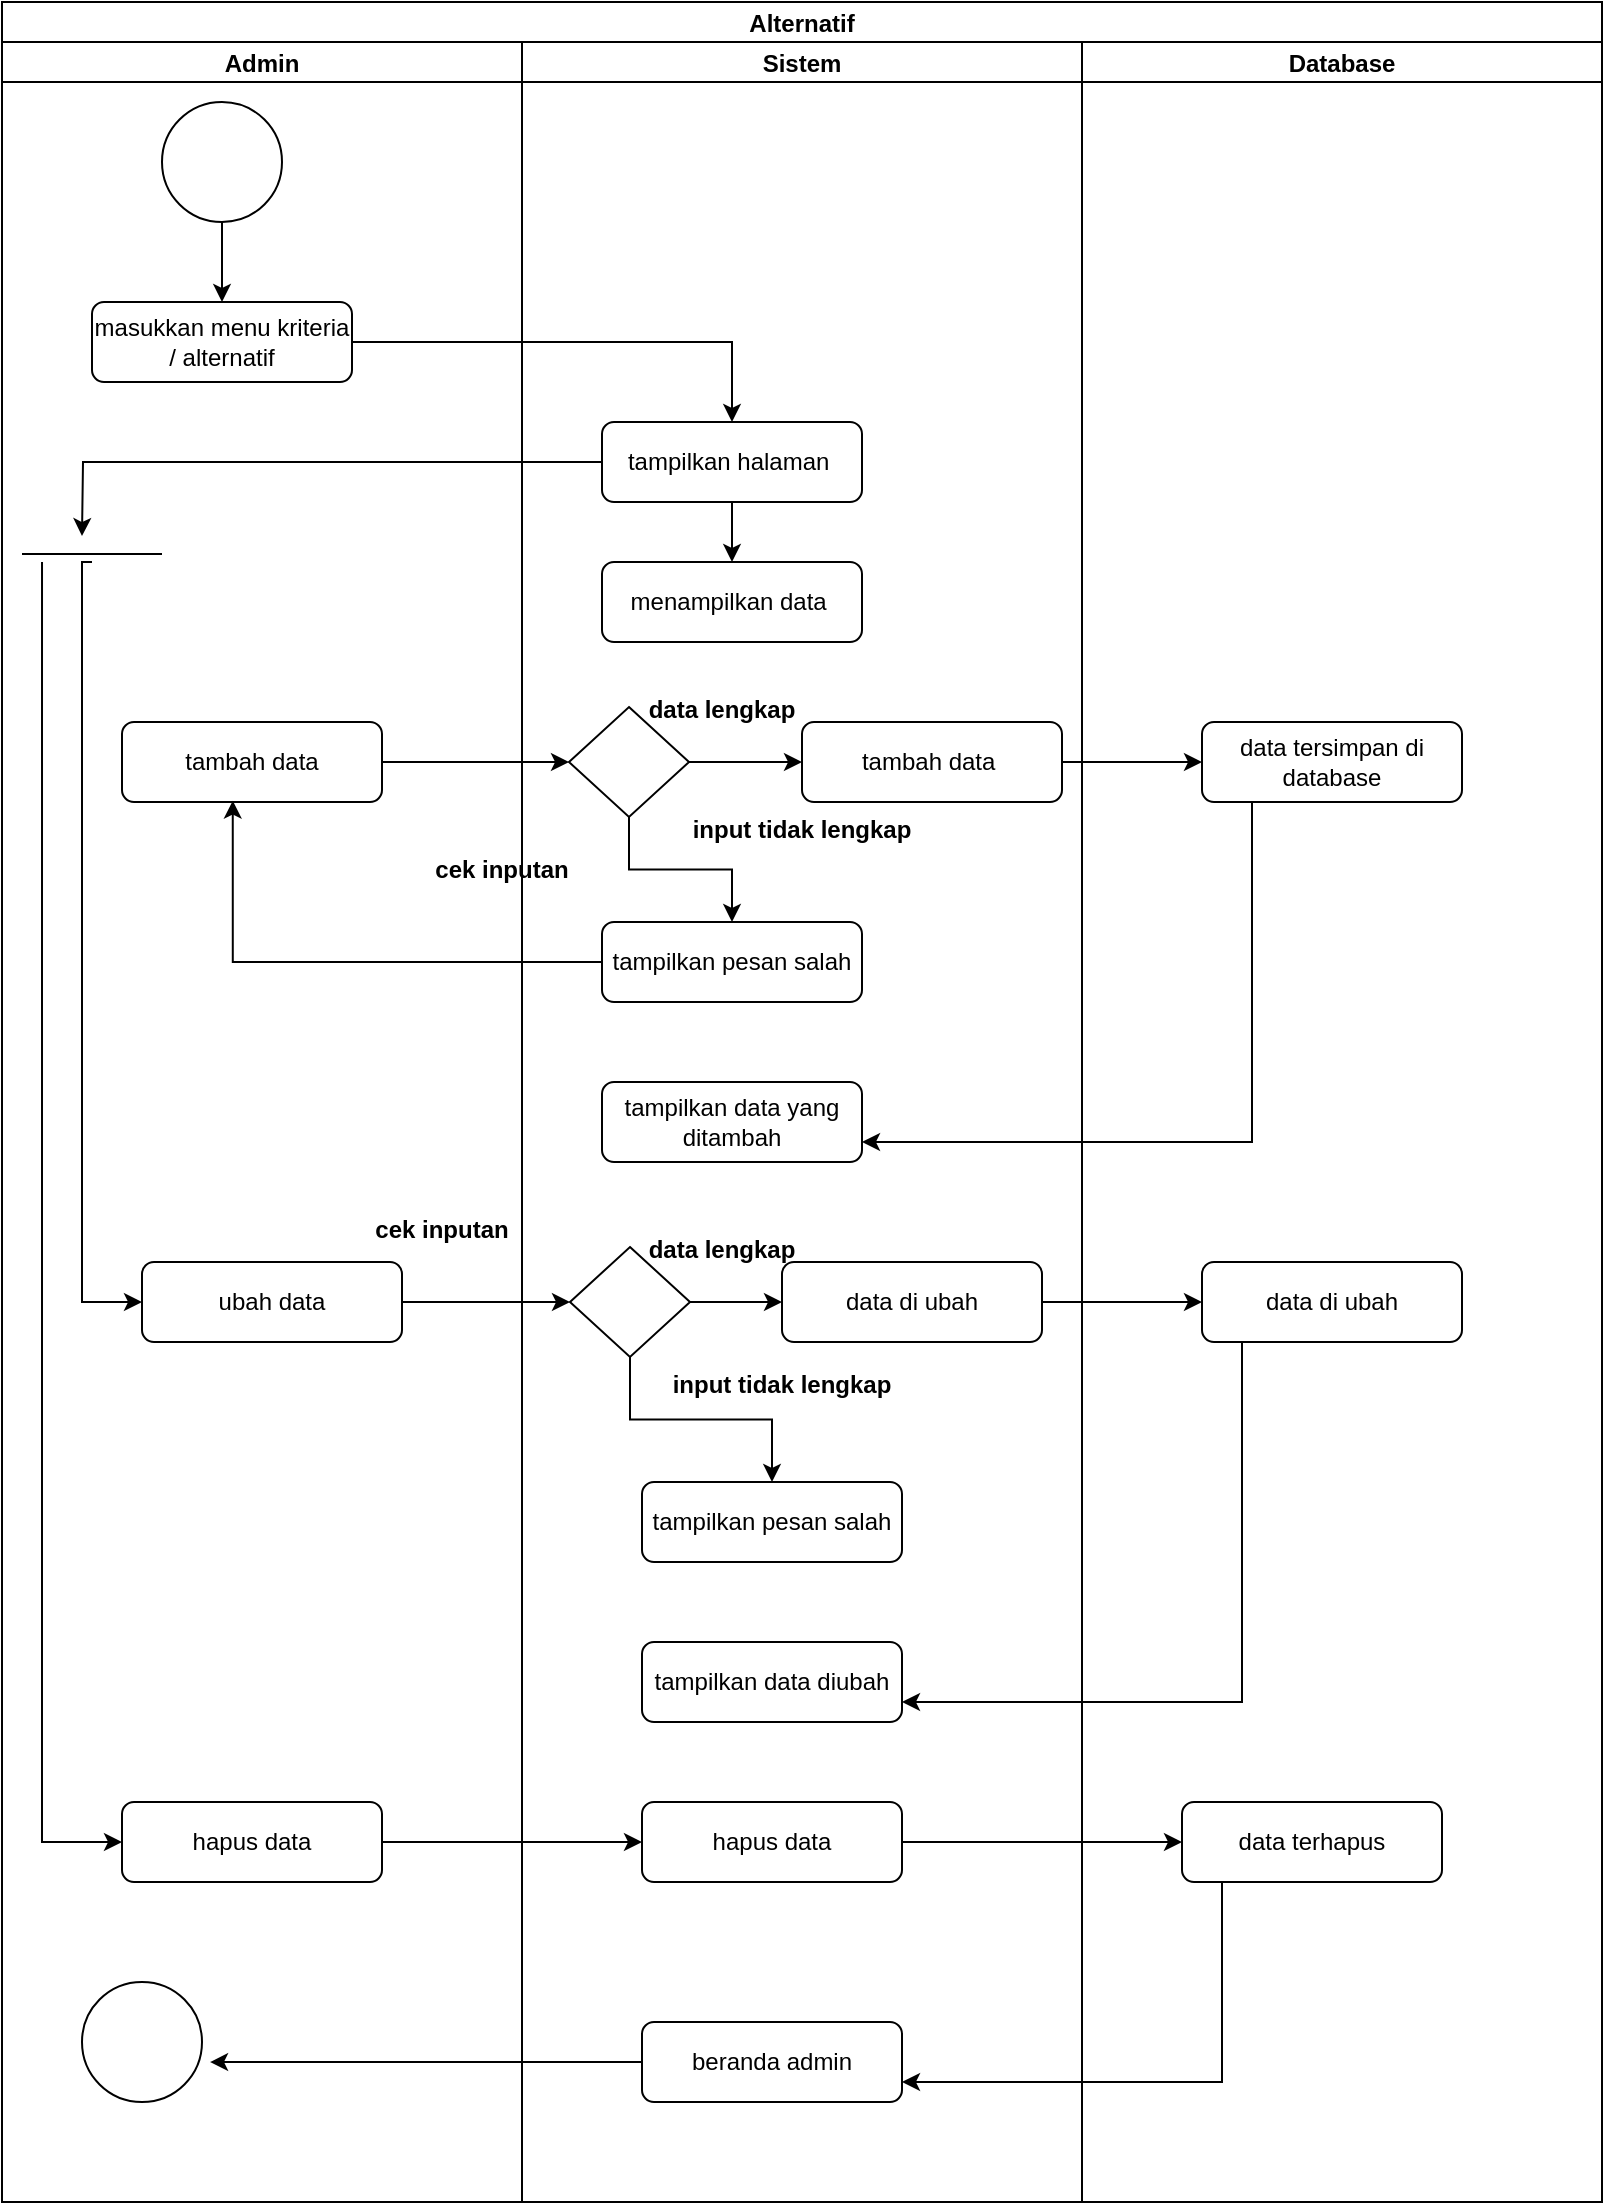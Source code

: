 <mxfile version="15.9.6" type="device" pages="4"><diagram id="Il2mB2M7mvtfFC_mp01_" name="Page-1"><mxGraphModel dx="1022" dy="379" grid="1" gridSize="10" guides="1" tooltips="1" connect="1" arrows="1" fold="1" page="1" pageScale="1" pageWidth="827" pageHeight="1169" math="0" shadow="0"><root><mxCell id="0"/><mxCell id="1" parent="0"/><mxCell id="vQRs9QDHAvXQVBNGNUOd-1" value="Alternatif" style="swimlane;childLayout=stackLayout;resizeParent=1;resizeParentMax=0;startSize=20;" parent="1" vertex="1"><mxGeometry x="170" y="20" width="800" height="1100" as="geometry"/></mxCell><mxCell id="vQRs9QDHAvXQVBNGNUOd-2" value="Admin" style="swimlane;startSize=20;" parent="vQRs9QDHAvXQVBNGNUOd-1" vertex="1"><mxGeometry y="20" width="260" height="1080" as="geometry"/></mxCell><mxCell id="vQRs9QDHAvXQVBNGNUOd-3" style="edgeStyle=orthogonalEdgeStyle;rounded=0;orthogonalLoop=1;jettySize=auto;html=1;entryX=0.5;entryY=0;entryDx=0;entryDy=0;" parent="vQRs9QDHAvXQVBNGNUOd-2" source="vQRs9QDHAvXQVBNGNUOd-4" target="vQRs9QDHAvXQVBNGNUOd-5" edge="1"><mxGeometry relative="1" as="geometry"/></mxCell><mxCell id="vQRs9QDHAvXQVBNGNUOd-4" value="" style="ellipse;whiteSpace=wrap;html=1;aspect=fixed;" parent="vQRs9QDHAvXQVBNGNUOd-2" vertex="1"><mxGeometry x="80" y="30" width="60" height="60" as="geometry"/></mxCell><mxCell id="vQRs9QDHAvXQVBNGNUOd-5" value="masukkan menu kriteria / alternatif" style="rounded=1;whiteSpace=wrap;html=1;" parent="vQRs9QDHAvXQVBNGNUOd-2" vertex="1"><mxGeometry x="45" y="130" width="130" height="40" as="geometry"/></mxCell><mxCell id="vQRs9QDHAvXQVBNGNUOd-6" value="tambah data" style="rounded=1;whiteSpace=wrap;html=1;" parent="vQRs9QDHAvXQVBNGNUOd-2" vertex="1"><mxGeometry x="60" y="340" width="130" height="40" as="geometry"/></mxCell><mxCell id="vQRs9QDHAvXQVBNGNUOd-7" value="ubah data" style="rounded=1;whiteSpace=wrap;html=1;" parent="vQRs9QDHAvXQVBNGNUOd-2" vertex="1"><mxGeometry x="70" y="610" width="130" height="40" as="geometry"/></mxCell><mxCell id="vQRs9QDHAvXQVBNGNUOd-8" value="hapus data" style="rounded=1;whiteSpace=wrap;html=1;" parent="vQRs9QDHAvXQVBNGNUOd-2" vertex="1"><mxGeometry x="60" y="880" width="130" height="40" as="geometry"/></mxCell><mxCell id="vQRs9QDHAvXQVBNGNUOd-9" value="" style="ellipse;whiteSpace=wrap;html=1;aspect=fixed;" parent="vQRs9QDHAvXQVBNGNUOd-2" vertex="1"><mxGeometry x="40" y="970" width="60" height="60" as="geometry"/></mxCell><mxCell id="vQRs9QDHAvXQVBNGNUOd-10" value="" style="line;strokeWidth=1;fillColor=none;align=left;verticalAlign=middle;spacingTop=-1;spacingLeft=3;spacingRight=3;rotatable=0;labelPosition=right;points=[];portConstraint=eastwest;" parent="vQRs9QDHAvXQVBNGNUOd-2" vertex="1"><mxGeometry x="10" y="252" width="70" height="8" as="geometry"/></mxCell><mxCell id="vQRs9QDHAvXQVBNGNUOd-11" style="edgeStyle=orthogonalEdgeStyle;rounded=0;orthogonalLoop=1;jettySize=auto;html=1;entryX=0;entryY=0.5;entryDx=0;entryDy=0;exitX=0.5;exitY=1;exitDx=0;exitDy=0;exitPerimeter=0;" parent="vQRs9QDHAvXQVBNGNUOd-2" source="vQRs9QDHAvXQVBNGNUOd-10" target="vQRs9QDHAvXQVBNGNUOd-7" edge="1"><mxGeometry relative="1" as="geometry"><mxPoint x="40" y="440" as="targetPoint"/><mxPoint x="40" y="400" as="sourcePoint"/><Array as="points"><mxPoint x="40" y="260"/><mxPoint x="40" y="630"/></Array></mxGeometry></mxCell><mxCell id="vQRs9QDHAvXQVBNGNUOd-12" style="edgeStyle=orthogonalEdgeStyle;rounded=0;orthogonalLoop=1;jettySize=auto;html=1;exitX=0.143;exitY=1;exitDx=0;exitDy=0;exitPerimeter=0;entryX=0;entryY=0.5;entryDx=0;entryDy=0;" parent="vQRs9QDHAvXQVBNGNUOd-2" source="vQRs9QDHAvXQVBNGNUOd-10" target="vQRs9QDHAvXQVBNGNUOd-8" edge="1"><mxGeometry relative="1" as="geometry"><mxPoint x="40" y="760" as="targetPoint"/><mxPoint x="-40" y="400" as="sourcePoint"/><Array as="points"><mxPoint x="20" y="900"/></Array></mxGeometry></mxCell><mxCell id="vQRs9QDHAvXQVBNGNUOd-13" value="cek inputan" style="text;align=center;fontStyle=1;verticalAlign=middle;spacingLeft=3;spacingRight=3;strokeColor=none;rotatable=0;points=[[0,0.5],[1,0.5]];portConstraint=eastwest;" parent="vQRs9QDHAvXQVBNGNUOd-2" vertex="1"><mxGeometry x="210" y="400" width="80" height="26" as="geometry"/></mxCell><mxCell id="vQRs9QDHAvXQVBNGNUOd-14" value="cek inputan" style="text;align=center;fontStyle=1;verticalAlign=middle;spacingLeft=3;spacingRight=3;strokeColor=none;rotatable=0;points=[[0,0.5],[1,0.5]];portConstraint=eastwest;" parent="vQRs9QDHAvXQVBNGNUOd-2" vertex="1"><mxGeometry x="180" y="580" width="80" height="26" as="geometry"/></mxCell><mxCell id="vQRs9QDHAvXQVBNGNUOd-37" style="edgeStyle=orthogonalEdgeStyle;rounded=0;orthogonalLoop=1;jettySize=auto;html=1;entryX=0.5;entryY=0;entryDx=0;entryDy=0;" parent="vQRs9QDHAvXQVBNGNUOd-1" source="vQRs9QDHAvXQVBNGNUOd-5" target="vQRs9QDHAvXQVBNGNUOd-17" edge="1"><mxGeometry relative="1" as="geometry"/></mxCell><mxCell id="vQRs9QDHAvXQVBNGNUOd-38" style="edgeStyle=orthogonalEdgeStyle;rounded=0;orthogonalLoop=1;jettySize=auto;html=1;entryX=0;entryY=0.5;entryDx=0;entryDy=0;" parent="vQRs9QDHAvXQVBNGNUOd-1" source="vQRs9QDHAvXQVBNGNUOd-6" target="vQRs9QDHAvXQVBNGNUOd-22" edge="1"><mxGeometry relative="1" as="geometry"/></mxCell><mxCell id="vQRs9QDHAvXQVBNGNUOd-15" value="Sistem" style="swimlane;startSize=20;" parent="vQRs9QDHAvXQVBNGNUOd-1" vertex="1"><mxGeometry x="260" y="20" width="280" height="1080" as="geometry"/></mxCell><mxCell id="vQRs9QDHAvXQVBNGNUOd-16" style="edgeStyle=orthogonalEdgeStyle;rounded=0;orthogonalLoop=1;jettySize=auto;html=1;entryX=0.5;entryY=0;entryDx=0;entryDy=0;" parent="vQRs9QDHAvXQVBNGNUOd-15" source="vQRs9QDHAvXQVBNGNUOd-17" target="vQRs9QDHAvXQVBNGNUOd-18" edge="1"><mxGeometry relative="1" as="geometry"/></mxCell><mxCell id="vQRs9QDHAvXQVBNGNUOd-17" value="tampilkan halaman&amp;nbsp;" style="rounded=1;whiteSpace=wrap;html=1;" parent="vQRs9QDHAvXQVBNGNUOd-15" vertex="1"><mxGeometry x="40" y="190" width="130" height="40" as="geometry"/></mxCell><mxCell id="vQRs9QDHAvXQVBNGNUOd-18" value="menampilkan data&amp;nbsp;" style="rounded=1;whiteSpace=wrap;html=1;" parent="vQRs9QDHAvXQVBNGNUOd-15" vertex="1"><mxGeometry x="40" y="260" width="130" height="40" as="geometry"/></mxCell><mxCell id="vQRs9QDHAvXQVBNGNUOd-19" value="tambah data&amp;nbsp;" style="rounded=1;whiteSpace=wrap;html=1;" parent="vQRs9QDHAvXQVBNGNUOd-15" vertex="1"><mxGeometry x="140" y="340" width="130" height="40" as="geometry"/></mxCell><mxCell id="vQRs9QDHAvXQVBNGNUOd-20" style="edgeStyle=orthogonalEdgeStyle;rounded=0;orthogonalLoop=1;jettySize=auto;html=1;entryX=0;entryY=0.5;entryDx=0;entryDy=0;" parent="vQRs9QDHAvXQVBNGNUOd-15" source="vQRs9QDHAvXQVBNGNUOd-22" target="vQRs9QDHAvXQVBNGNUOd-19" edge="1"><mxGeometry relative="1" as="geometry"/></mxCell><mxCell id="vQRs9QDHAvXQVBNGNUOd-21" style="edgeStyle=orthogonalEdgeStyle;rounded=0;orthogonalLoop=1;jettySize=auto;html=1;entryX=0.5;entryY=0;entryDx=0;entryDy=0;" parent="vQRs9QDHAvXQVBNGNUOd-15" source="vQRs9QDHAvXQVBNGNUOd-22" target="vQRs9QDHAvXQVBNGNUOd-23" edge="1"><mxGeometry relative="1" as="geometry"/></mxCell><mxCell id="vQRs9QDHAvXQVBNGNUOd-22" value="&lt;span style=&quot;color: rgba(0 , 0 , 0 , 0) ; font-family: monospace ; font-size: 0px&quot;&gt;%3CmxGraphModel%3E%3Croot%3E%3CmxCell%20id%3D%220%22%2F%3E%3CmxCell%20id%3D%221%22%20parent%3D%220%22%2F%3E%3CmxCell%20id%3D%222%22%20value%3D%22%22%20style%3D%22rhombus%3BwhiteSpace%3Dwrap%3Bhtml%3D1%3B%22%20vertex%3D%221%22%20parent%3D%221%22%3E%3CmxGeometry%20x%3D%22354%22%20y%3D%22380%22%20width%3D%2260%22%20height%3D%2255%22%20as%3D%22geometry%22%2F%3E%3C%2FmxCell%3E%3C%2Froot%3E%3C%2FmxGraphModel%3E&lt;/span&gt;" style="rhombus;whiteSpace=wrap;html=1;" parent="vQRs9QDHAvXQVBNGNUOd-15" vertex="1"><mxGeometry x="23.5" y="332.5" width="60" height="55" as="geometry"/></mxCell><mxCell id="vQRs9QDHAvXQVBNGNUOd-23" value="tampilkan pesan salah" style="rounded=1;whiteSpace=wrap;html=1;" parent="vQRs9QDHAvXQVBNGNUOd-15" vertex="1"><mxGeometry x="40" y="440" width="130" height="40" as="geometry"/></mxCell><mxCell id="vQRs9QDHAvXQVBNGNUOd-24" value="tampilkan data yang ditambah" style="rounded=1;whiteSpace=wrap;html=1;" parent="vQRs9QDHAvXQVBNGNUOd-15" vertex="1"><mxGeometry x="40" y="520" width="130" height="40" as="geometry"/></mxCell><mxCell id="vQRs9QDHAvXQVBNGNUOd-25" style="edgeStyle=orthogonalEdgeStyle;rounded=0;orthogonalLoop=1;jettySize=auto;html=1;exitX=1;exitY=0.5;exitDx=0;exitDy=0;" parent="vQRs9QDHAvXQVBNGNUOd-15" source="vQRs9QDHAvXQVBNGNUOd-27" target="vQRs9QDHAvXQVBNGNUOd-28" edge="1"><mxGeometry relative="1" as="geometry"/></mxCell><mxCell id="vQRs9QDHAvXQVBNGNUOd-26" style="edgeStyle=orthogonalEdgeStyle;rounded=0;orthogonalLoop=1;jettySize=auto;html=1;" parent="vQRs9QDHAvXQVBNGNUOd-15" source="vQRs9QDHAvXQVBNGNUOd-27" target="vQRs9QDHAvXQVBNGNUOd-29" edge="1"><mxGeometry relative="1" as="geometry"/></mxCell><mxCell id="vQRs9QDHAvXQVBNGNUOd-27" value="&lt;span style=&quot;color: rgba(0 , 0 , 0 , 0) ; font-family: monospace ; font-size: 0px&quot;&gt;%3CmxGraphModel%3E%3Croot%3E%3CmxCell%20id%3D%220%22%2F%3E%3CmxCell%20id%3D%221%22%20parent%3D%220%22%2F%3E%3CmxCell%20id%3D%222%22%20value%3D%22%22%20style%3D%22rhombus%3BwhiteSpace%3Dwrap%3Bhtml%3D1%3B%22%20vertex%3D%221%22%20parent%3D%221%22%3E%3CmxGeometry%20x%3D%22354%22%20y%3D%22380%22%20width%3D%2260%22%20height%3D%2255%22%20as%3D%22geometry%22%2F%3E%3C%2FmxCell%3E%3C%2Froot%3E%3C%2FmxGraphModel%3E&lt;/span&gt;" style="rhombus;whiteSpace=wrap;html=1;" parent="vQRs9QDHAvXQVBNGNUOd-15" vertex="1"><mxGeometry x="24" y="602.5" width="60" height="55" as="geometry"/></mxCell><mxCell id="vQRs9QDHAvXQVBNGNUOd-28" value="data di ubah" style="rounded=1;whiteSpace=wrap;html=1;" parent="vQRs9QDHAvXQVBNGNUOd-15" vertex="1"><mxGeometry x="130" y="610" width="130" height="40" as="geometry"/></mxCell><mxCell id="vQRs9QDHAvXQVBNGNUOd-29" value="tampilkan pesan salah" style="rounded=1;whiteSpace=wrap;html=1;" parent="vQRs9QDHAvXQVBNGNUOd-15" vertex="1"><mxGeometry x="60" y="720" width="130" height="40" as="geometry"/></mxCell><mxCell id="vQRs9QDHAvXQVBNGNUOd-30" value="hapus data" style="rounded=1;whiteSpace=wrap;html=1;" parent="vQRs9QDHAvXQVBNGNUOd-15" vertex="1"><mxGeometry x="60" y="880" width="130" height="40" as="geometry"/></mxCell><mxCell id="vQRs9QDHAvXQVBNGNUOd-31" value="tampilkan data diubah" style="rounded=1;whiteSpace=wrap;html=1;" parent="vQRs9QDHAvXQVBNGNUOd-15" vertex="1"><mxGeometry x="60" y="800" width="130" height="40" as="geometry"/></mxCell><mxCell id="vQRs9QDHAvXQVBNGNUOd-32" value="beranda admin" style="rounded=1;whiteSpace=wrap;html=1;" parent="vQRs9QDHAvXQVBNGNUOd-15" vertex="1"><mxGeometry x="60" y="990" width="130" height="40" as="geometry"/></mxCell><mxCell id="vQRs9QDHAvXQVBNGNUOd-33" value="data lengkap" style="text;align=center;fontStyle=1;verticalAlign=middle;spacingLeft=3;spacingRight=3;strokeColor=none;rotatable=0;points=[[0,0.5],[1,0.5]];portConstraint=eastwest;" parent="vQRs9QDHAvXQVBNGNUOd-15" vertex="1"><mxGeometry x="60" y="320" width="80" height="26" as="geometry"/></mxCell><mxCell id="vQRs9QDHAvXQVBNGNUOd-34" value="input tidak lengkap" style="text;align=center;fontStyle=1;verticalAlign=middle;spacingLeft=3;spacingRight=3;strokeColor=none;rotatable=0;points=[[0,0.5],[1,0.5]];portConstraint=eastwest;" parent="vQRs9QDHAvXQVBNGNUOd-15" vertex="1"><mxGeometry x="100" y="380" width="80" height="26" as="geometry"/></mxCell><mxCell id="vQRs9QDHAvXQVBNGNUOd-35" value="data lengkap" style="text;align=center;fontStyle=1;verticalAlign=middle;spacingLeft=3;spacingRight=3;strokeColor=none;rotatable=0;points=[[0,0.5],[1,0.5]];portConstraint=eastwest;" parent="vQRs9QDHAvXQVBNGNUOd-15" vertex="1"><mxGeometry x="60" y="590" width="80" height="26" as="geometry"/></mxCell><mxCell id="vQRs9QDHAvXQVBNGNUOd-36" value="input tidak lengkap" style="text;align=center;fontStyle=1;verticalAlign=middle;spacingLeft=3;spacingRight=3;strokeColor=none;rotatable=0;points=[[0,0.5],[1,0.5]];portConstraint=eastwest;" parent="vQRs9QDHAvXQVBNGNUOd-15" vertex="1"><mxGeometry x="90" y="657.5" width="80" height="26" as="geometry"/></mxCell><mxCell id="vQRs9QDHAvXQVBNGNUOd-39" value="Database" style="swimlane;startSize=20;" parent="vQRs9QDHAvXQVBNGNUOd-1" vertex="1"><mxGeometry x="540" y="20" width="260" height="1080" as="geometry"/></mxCell><mxCell id="vQRs9QDHAvXQVBNGNUOd-40" value="data tersimpan di database" style="rounded=1;whiteSpace=wrap;html=1;" parent="vQRs9QDHAvXQVBNGNUOd-39" vertex="1"><mxGeometry x="60" y="340" width="130" height="40" as="geometry"/></mxCell><mxCell id="vQRs9QDHAvXQVBNGNUOd-41" value="data di ubah" style="rounded=1;whiteSpace=wrap;html=1;" parent="vQRs9QDHAvXQVBNGNUOd-39" vertex="1"><mxGeometry x="60" y="610" width="130" height="40" as="geometry"/></mxCell><mxCell id="vQRs9QDHAvXQVBNGNUOd-42" value="data terhapus" style="rounded=1;whiteSpace=wrap;html=1;" parent="vQRs9QDHAvXQVBNGNUOd-39" vertex="1"><mxGeometry x="50" y="880" width="130" height="40" as="geometry"/></mxCell><mxCell id="vQRs9QDHAvXQVBNGNUOd-43" style="edgeStyle=orthogonalEdgeStyle;rounded=0;orthogonalLoop=1;jettySize=auto;html=1;exitX=1;exitY=0.5;exitDx=0;exitDy=0;entryX=0;entryY=0.5;entryDx=0;entryDy=0;" parent="vQRs9QDHAvXQVBNGNUOd-1" source="vQRs9QDHAvXQVBNGNUOd-19" target="vQRs9QDHAvXQVBNGNUOd-40" edge="1"><mxGeometry relative="1" as="geometry"/></mxCell><mxCell id="vQRs9QDHAvXQVBNGNUOd-44" style="edgeStyle=orthogonalEdgeStyle;rounded=0;orthogonalLoop=1;jettySize=auto;html=1;" parent="vQRs9QDHAvXQVBNGNUOd-1" source="vQRs9QDHAvXQVBNGNUOd-17" edge="1"><mxGeometry relative="1" as="geometry"><mxPoint x="40" y="267" as="targetPoint"/><Array as="points"/></mxGeometry></mxCell><mxCell id="vQRs9QDHAvXQVBNGNUOd-45" style="edgeStyle=orthogonalEdgeStyle;rounded=0;orthogonalLoop=1;jettySize=auto;html=1;entryX=0;entryY=0.5;entryDx=0;entryDy=0;" parent="vQRs9QDHAvXQVBNGNUOd-1" source="vQRs9QDHAvXQVBNGNUOd-7" target="vQRs9QDHAvXQVBNGNUOd-27" edge="1"><mxGeometry relative="1" as="geometry"/></mxCell><mxCell id="vQRs9QDHAvXQVBNGNUOd-46" value="" style="edgeStyle=orthogonalEdgeStyle;rounded=0;orthogonalLoop=1;jettySize=auto;html=1;" parent="vQRs9QDHAvXQVBNGNUOd-1" source="vQRs9QDHAvXQVBNGNUOd-28" target="vQRs9QDHAvXQVBNGNUOd-41" edge="1"><mxGeometry relative="1" as="geometry"/></mxCell><mxCell id="vQRs9QDHAvXQVBNGNUOd-47" style="edgeStyle=orthogonalEdgeStyle;rounded=0;orthogonalLoop=1;jettySize=auto;html=1;exitX=1;exitY=0.5;exitDx=0;exitDy=0;entryX=0;entryY=0.5;entryDx=0;entryDy=0;" parent="vQRs9QDHAvXQVBNGNUOd-1" source="vQRs9QDHAvXQVBNGNUOd-8" target="vQRs9QDHAvXQVBNGNUOd-30" edge="1"><mxGeometry relative="1" as="geometry"/></mxCell><mxCell id="vQRs9QDHAvXQVBNGNUOd-48" style="edgeStyle=orthogonalEdgeStyle;rounded=0;orthogonalLoop=1;jettySize=auto;html=1;entryX=0.426;entryY=0.983;entryDx=0;entryDy=0;entryPerimeter=0;" parent="vQRs9QDHAvXQVBNGNUOd-1" source="vQRs9QDHAvXQVBNGNUOd-23" target="vQRs9QDHAvXQVBNGNUOd-6" edge="1"><mxGeometry relative="1" as="geometry"/></mxCell><mxCell id="vQRs9QDHAvXQVBNGNUOd-49" style="edgeStyle=orthogonalEdgeStyle;rounded=0;orthogonalLoop=1;jettySize=auto;html=1;entryX=1;entryY=0.75;entryDx=0;entryDy=0;" parent="vQRs9QDHAvXQVBNGNUOd-1" source="vQRs9QDHAvXQVBNGNUOd-40" target="vQRs9QDHAvXQVBNGNUOd-24" edge="1"><mxGeometry relative="1" as="geometry"><Array as="points"><mxPoint x="625" y="570"/></Array></mxGeometry></mxCell><mxCell id="vQRs9QDHAvXQVBNGNUOd-50" style="edgeStyle=orthogonalEdgeStyle;rounded=0;orthogonalLoop=1;jettySize=auto;html=1;entryX=1;entryY=0.75;entryDx=0;entryDy=0;" parent="vQRs9QDHAvXQVBNGNUOd-1" source="vQRs9QDHAvXQVBNGNUOd-41" target="vQRs9QDHAvXQVBNGNUOd-31" edge="1"><mxGeometry relative="1" as="geometry"><Array as="points"><mxPoint x="620" y="850"/></Array></mxGeometry></mxCell><mxCell id="vQRs9QDHAvXQVBNGNUOd-51" style="edgeStyle=orthogonalEdgeStyle;rounded=0;orthogonalLoop=1;jettySize=auto;html=1;entryX=0;entryY=0.5;entryDx=0;entryDy=0;" parent="vQRs9QDHAvXQVBNGNUOd-1" source="vQRs9QDHAvXQVBNGNUOd-30" target="vQRs9QDHAvXQVBNGNUOd-42" edge="1"><mxGeometry relative="1" as="geometry"/></mxCell><mxCell id="vQRs9QDHAvXQVBNGNUOd-52" style="edgeStyle=orthogonalEdgeStyle;rounded=0;orthogonalLoop=1;jettySize=auto;html=1;entryX=1;entryY=0.75;entryDx=0;entryDy=0;" parent="vQRs9QDHAvXQVBNGNUOd-1" source="vQRs9QDHAvXQVBNGNUOd-42" target="vQRs9QDHAvXQVBNGNUOd-32" edge="1"><mxGeometry relative="1" as="geometry"><Array as="points"><mxPoint x="610" y="1040"/></Array></mxGeometry></mxCell><mxCell id="vQRs9QDHAvXQVBNGNUOd-53" style="edgeStyle=orthogonalEdgeStyle;rounded=0;orthogonalLoop=1;jettySize=auto;html=1;entryX=1.067;entryY=0.667;entryDx=0;entryDy=0;entryPerimeter=0;" parent="vQRs9QDHAvXQVBNGNUOd-1" source="vQRs9QDHAvXQVBNGNUOd-32" target="vQRs9QDHAvXQVBNGNUOd-9" edge="1"><mxGeometry relative="1" as="geometry"/></mxCell></root></mxGraphModel></diagram><diagram id="1sFeGcwFyKeE028oA6Iu" name="Page-2"><mxGraphModel dx="782" dy="468" grid="1" gridSize="10" guides="1" tooltips="1" connect="1" arrows="1" fold="1" page="1" pageScale="1" pageWidth="827" pageHeight="1169" math="0" shadow="0"><root><mxCell id="bP21ApycK9AuoNWTEzOr-0"/><mxCell id="bP21ApycK9AuoNWTEzOr-1" parent="bP21ApycK9AuoNWTEzOr-0"/><mxCell id="bP21ApycK9AuoNWTEzOr-2" value="Kriteria" style="swimlane;childLayout=stackLayout;resizeParent=1;resizeParentMax=0;startSize=20;" vertex="1" parent="bP21ApycK9AuoNWTEzOr-1"><mxGeometry x="170" y="20" width="800" height="1100" as="geometry"/></mxCell><mxCell id="bP21ApycK9AuoNWTEzOr-3" value="Admin" style="swimlane;startSize=20;" vertex="1" parent="bP21ApycK9AuoNWTEzOr-2"><mxGeometry y="20" width="260" height="1080" as="geometry"/></mxCell><mxCell id="bP21ApycK9AuoNWTEzOr-4" style="edgeStyle=orthogonalEdgeStyle;rounded=0;orthogonalLoop=1;jettySize=auto;html=1;entryX=0.5;entryY=0;entryDx=0;entryDy=0;" edge="1" parent="bP21ApycK9AuoNWTEzOr-3" source="bP21ApycK9AuoNWTEzOr-5" target="bP21ApycK9AuoNWTEzOr-6"><mxGeometry relative="1" as="geometry"/></mxCell><mxCell id="bP21ApycK9AuoNWTEzOr-5" value="" style="ellipse;whiteSpace=wrap;html=1;aspect=fixed;" vertex="1" parent="bP21ApycK9AuoNWTEzOr-3"><mxGeometry x="80" y="30" width="60" height="60" as="geometry"/></mxCell><mxCell id="bP21ApycK9AuoNWTEzOr-6" value="pilih menu kriteria" style="rounded=1;whiteSpace=wrap;html=1;" vertex="1" parent="bP21ApycK9AuoNWTEzOr-3"><mxGeometry x="45" y="130" width="130" height="40" as="geometry"/></mxCell><mxCell id="bP21ApycK9AuoNWTEzOr-7" value="tambah data" style="rounded=1;whiteSpace=wrap;html=1;" vertex="1" parent="bP21ApycK9AuoNWTEzOr-3"><mxGeometry x="60" y="340" width="130" height="40" as="geometry"/></mxCell><mxCell id="bP21ApycK9AuoNWTEzOr-8" value="ubah data" style="rounded=1;whiteSpace=wrap;html=1;" vertex="1" parent="bP21ApycK9AuoNWTEzOr-3"><mxGeometry x="70" y="610" width="130" height="40" as="geometry"/></mxCell><mxCell id="bP21ApycK9AuoNWTEzOr-9" value="hapus data" style="rounded=1;whiteSpace=wrap;html=1;" vertex="1" parent="bP21ApycK9AuoNWTEzOr-3"><mxGeometry x="60" y="880" width="130" height="40" as="geometry"/></mxCell><mxCell id="bP21ApycK9AuoNWTEzOr-10" value="" style="ellipse;whiteSpace=wrap;html=1;aspect=fixed;" vertex="1" parent="bP21ApycK9AuoNWTEzOr-3"><mxGeometry x="40" y="970" width="60" height="60" as="geometry"/></mxCell><mxCell id="bP21ApycK9AuoNWTEzOr-11" value="" style="line;strokeWidth=1;fillColor=none;align=left;verticalAlign=middle;spacingTop=-1;spacingLeft=3;spacingRight=3;rotatable=0;labelPosition=right;points=[];portConstraint=eastwest;" vertex="1" parent="bP21ApycK9AuoNWTEzOr-3"><mxGeometry x="10" y="252" width="70" height="8" as="geometry"/></mxCell><mxCell id="bP21ApycK9AuoNWTEzOr-12" style="edgeStyle=orthogonalEdgeStyle;rounded=0;orthogonalLoop=1;jettySize=auto;html=1;entryX=0;entryY=0.5;entryDx=0;entryDy=0;exitX=0.5;exitY=1;exitDx=0;exitDy=0;exitPerimeter=0;" edge="1" parent="bP21ApycK9AuoNWTEzOr-3" source="bP21ApycK9AuoNWTEzOr-11" target="bP21ApycK9AuoNWTEzOr-8"><mxGeometry relative="1" as="geometry"><mxPoint x="40" y="440" as="targetPoint"/><mxPoint x="40" y="400" as="sourcePoint"/><Array as="points"><mxPoint x="40" y="260"/><mxPoint x="40" y="630"/></Array></mxGeometry></mxCell><mxCell id="bP21ApycK9AuoNWTEzOr-13" style="edgeStyle=orthogonalEdgeStyle;rounded=0;orthogonalLoop=1;jettySize=auto;html=1;exitX=0.143;exitY=1;exitDx=0;exitDy=0;exitPerimeter=0;entryX=0;entryY=0.5;entryDx=0;entryDy=0;" edge="1" parent="bP21ApycK9AuoNWTEzOr-3" source="bP21ApycK9AuoNWTEzOr-11" target="bP21ApycK9AuoNWTEzOr-9"><mxGeometry relative="1" as="geometry"><mxPoint x="40" y="760" as="targetPoint"/><mxPoint x="-40" y="400" as="sourcePoint"/><Array as="points"><mxPoint x="20" y="900"/></Array></mxGeometry></mxCell><mxCell id="bP21ApycK9AuoNWTEzOr-14" value="cek inputan" style="text;align=center;fontStyle=1;verticalAlign=middle;spacingLeft=3;spacingRight=3;strokeColor=none;rotatable=0;points=[[0,0.5],[1,0.5]];portConstraint=eastwest;" vertex="1" parent="bP21ApycK9AuoNWTEzOr-3"><mxGeometry x="210" y="400" width="80" height="26" as="geometry"/></mxCell><mxCell id="bP21ApycK9AuoNWTEzOr-15" value="cek inputan" style="text;align=center;fontStyle=1;verticalAlign=middle;spacingLeft=3;spacingRight=3;strokeColor=none;rotatable=0;points=[[0,0.5],[1,0.5]];portConstraint=eastwest;" vertex="1" parent="bP21ApycK9AuoNWTEzOr-3"><mxGeometry x="180" y="580" width="80" height="26" as="geometry"/></mxCell><mxCell id="bP21ApycK9AuoNWTEzOr-16" value="Sistem" style="swimlane;startSize=20;" vertex="1" parent="bP21ApycK9AuoNWTEzOr-2"><mxGeometry x="260" y="20" width="280" height="1080" as="geometry"/></mxCell><mxCell id="bP21ApycK9AuoNWTEzOr-17" style="edgeStyle=orthogonalEdgeStyle;rounded=0;orthogonalLoop=1;jettySize=auto;html=1;entryX=0.5;entryY=0;entryDx=0;entryDy=0;" edge="1" parent="bP21ApycK9AuoNWTEzOr-16" source="bP21ApycK9AuoNWTEzOr-18" target="bP21ApycK9AuoNWTEzOr-19"><mxGeometry relative="1" as="geometry"/></mxCell><mxCell id="bP21ApycK9AuoNWTEzOr-18" value="tampilkan halaman kriteria" style="rounded=1;whiteSpace=wrap;html=1;" vertex="1" parent="bP21ApycK9AuoNWTEzOr-16"><mxGeometry x="40" y="190" width="130" height="40" as="geometry"/></mxCell><mxCell id="bP21ApycK9AuoNWTEzOr-19" value="menampilkan data kriteria" style="rounded=1;whiteSpace=wrap;html=1;" vertex="1" parent="bP21ApycK9AuoNWTEzOr-16"><mxGeometry x="40" y="260" width="130" height="40" as="geometry"/></mxCell><mxCell id="bP21ApycK9AuoNWTEzOr-20" value="tambah data kriteria" style="rounded=1;whiteSpace=wrap;html=1;" vertex="1" parent="bP21ApycK9AuoNWTEzOr-16"><mxGeometry x="140" y="340" width="130" height="40" as="geometry"/></mxCell><mxCell id="bP21ApycK9AuoNWTEzOr-21" style="edgeStyle=orthogonalEdgeStyle;rounded=0;orthogonalLoop=1;jettySize=auto;html=1;entryX=0;entryY=0.5;entryDx=0;entryDy=0;" edge="1" parent="bP21ApycK9AuoNWTEzOr-16" source="bP21ApycK9AuoNWTEzOr-23" target="bP21ApycK9AuoNWTEzOr-20"><mxGeometry relative="1" as="geometry"/></mxCell><mxCell id="bP21ApycK9AuoNWTEzOr-22" style="edgeStyle=orthogonalEdgeStyle;rounded=0;orthogonalLoop=1;jettySize=auto;html=1;entryX=0.5;entryY=0;entryDx=0;entryDy=0;" edge="1" parent="bP21ApycK9AuoNWTEzOr-16" source="bP21ApycK9AuoNWTEzOr-23" target="bP21ApycK9AuoNWTEzOr-24"><mxGeometry relative="1" as="geometry"/></mxCell><mxCell id="bP21ApycK9AuoNWTEzOr-23" value="&lt;span style=&quot;color: rgba(0 , 0 , 0 , 0) ; font-family: monospace ; font-size: 0px&quot;&gt;%3CmxGraphModel%3E%3Croot%3E%3CmxCell%20id%3D%220%22%2F%3E%3CmxCell%20id%3D%221%22%20parent%3D%220%22%2F%3E%3CmxCell%20id%3D%222%22%20value%3D%22%22%20style%3D%22rhombus%3BwhiteSpace%3Dwrap%3Bhtml%3D1%3B%22%20vertex%3D%221%22%20parent%3D%221%22%3E%3CmxGeometry%20x%3D%22354%22%20y%3D%22380%22%20width%3D%2260%22%20height%3D%2255%22%20as%3D%22geometry%22%2F%3E%3C%2FmxCell%3E%3C%2Froot%3E%3C%2FmxGraphModel%3E&lt;/span&gt;" style="rhombus;whiteSpace=wrap;html=1;" vertex="1" parent="bP21ApycK9AuoNWTEzOr-16"><mxGeometry x="23.5" y="332.5" width="60" height="55" as="geometry"/></mxCell><mxCell id="bP21ApycK9AuoNWTEzOr-24" value="tampilkan pesan salah" style="rounded=1;whiteSpace=wrap;html=1;" vertex="1" parent="bP21ApycK9AuoNWTEzOr-16"><mxGeometry x="40" y="440" width="130" height="40" as="geometry"/></mxCell><mxCell id="bP21ApycK9AuoNWTEzOr-25" value="tampilkan data yang ditambah" style="rounded=1;whiteSpace=wrap;html=1;" vertex="1" parent="bP21ApycK9AuoNWTEzOr-16"><mxGeometry x="40" y="520" width="130" height="40" as="geometry"/></mxCell><mxCell id="bP21ApycK9AuoNWTEzOr-26" style="edgeStyle=orthogonalEdgeStyle;rounded=0;orthogonalLoop=1;jettySize=auto;html=1;exitX=1;exitY=0.5;exitDx=0;exitDy=0;" edge="1" parent="bP21ApycK9AuoNWTEzOr-16" source="bP21ApycK9AuoNWTEzOr-28" target="bP21ApycK9AuoNWTEzOr-29"><mxGeometry relative="1" as="geometry"/></mxCell><mxCell id="bP21ApycK9AuoNWTEzOr-27" style="edgeStyle=orthogonalEdgeStyle;rounded=0;orthogonalLoop=1;jettySize=auto;html=1;" edge="1" parent="bP21ApycK9AuoNWTEzOr-16" source="bP21ApycK9AuoNWTEzOr-28" target="bP21ApycK9AuoNWTEzOr-30"><mxGeometry relative="1" as="geometry"/></mxCell><mxCell id="bP21ApycK9AuoNWTEzOr-28" value="&lt;span style=&quot;color: rgba(0 , 0 , 0 , 0) ; font-family: monospace ; font-size: 0px&quot;&gt;%3CmxGraphModel%3E%3Croot%3E%3CmxCell%20id%3D%220%22%2F%3E%3CmxCell%20id%3D%221%22%20parent%3D%220%22%2F%3E%3CmxCell%20id%3D%222%22%20value%3D%22%22%20style%3D%22rhombus%3BwhiteSpace%3Dwrap%3Bhtml%3D1%3B%22%20vertex%3D%221%22%20parent%3D%221%22%3E%3CmxGeometry%20x%3D%22354%22%20y%3D%22380%22%20width%3D%2260%22%20height%3D%2255%22%20as%3D%22geometry%22%2F%3E%3C%2FmxCell%3E%3C%2Froot%3E%3C%2FmxGraphModel%3E&lt;/span&gt;" style="rhombus;whiteSpace=wrap;html=1;" vertex="1" parent="bP21ApycK9AuoNWTEzOr-16"><mxGeometry x="24" y="602.5" width="60" height="55" as="geometry"/></mxCell><mxCell id="bP21ApycK9AuoNWTEzOr-29" value="data di ubah" style="rounded=1;whiteSpace=wrap;html=1;" vertex="1" parent="bP21ApycK9AuoNWTEzOr-16"><mxGeometry x="130" y="610" width="130" height="40" as="geometry"/></mxCell><mxCell id="bP21ApycK9AuoNWTEzOr-30" value="tampilkan pesan salah" style="rounded=1;whiteSpace=wrap;html=1;" vertex="1" parent="bP21ApycK9AuoNWTEzOr-16"><mxGeometry x="60" y="720" width="130" height="40" as="geometry"/></mxCell><mxCell id="bP21ApycK9AuoNWTEzOr-31" value="hapus data" style="rounded=1;whiteSpace=wrap;html=1;" vertex="1" parent="bP21ApycK9AuoNWTEzOr-16"><mxGeometry x="60" y="880" width="130" height="40" as="geometry"/></mxCell><mxCell id="bP21ApycK9AuoNWTEzOr-32" value="tampilkan data diubah" style="rounded=1;whiteSpace=wrap;html=1;" vertex="1" parent="bP21ApycK9AuoNWTEzOr-16"><mxGeometry x="60" y="800" width="130" height="40" as="geometry"/></mxCell><mxCell id="bP21ApycK9AuoNWTEzOr-33" value="beranda admin" style="rounded=1;whiteSpace=wrap;html=1;" vertex="1" parent="bP21ApycK9AuoNWTEzOr-16"><mxGeometry x="60" y="990" width="130" height="40" as="geometry"/></mxCell><mxCell id="bP21ApycK9AuoNWTEzOr-34" value="data lengkap" style="text;align=center;fontStyle=1;verticalAlign=middle;spacingLeft=3;spacingRight=3;strokeColor=none;rotatable=0;points=[[0,0.5],[1,0.5]];portConstraint=eastwest;" vertex="1" parent="bP21ApycK9AuoNWTEzOr-16"><mxGeometry x="60" y="320" width="80" height="26" as="geometry"/></mxCell><mxCell id="bP21ApycK9AuoNWTEzOr-35" value="input tidak lengkap" style="text;align=center;fontStyle=1;verticalAlign=middle;spacingLeft=3;spacingRight=3;strokeColor=none;rotatable=0;points=[[0,0.5],[1,0.5]];portConstraint=eastwest;" vertex="1" parent="bP21ApycK9AuoNWTEzOr-16"><mxGeometry x="100" y="380" width="80" height="26" as="geometry"/></mxCell><mxCell id="bP21ApycK9AuoNWTEzOr-36" value="data lengkap" style="text;align=center;fontStyle=1;verticalAlign=middle;spacingLeft=3;spacingRight=3;strokeColor=none;rotatable=0;points=[[0,0.5],[1,0.5]];portConstraint=eastwest;" vertex="1" parent="bP21ApycK9AuoNWTEzOr-16"><mxGeometry x="60" y="590" width="80" height="26" as="geometry"/></mxCell><mxCell id="bP21ApycK9AuoNWTEzOr-37" value="input tidak lengkap" style="text;align=center;fontStyle=1;verticalAlign=middle;spacingLeft=3;spacingRight=3;strokeColor=none;rotatable=0;points=[[0,0.5],[1,0.5]];portConstraint=eastwest;" vertex="1" parent="bP21ApycK9AuoNWTEzOr-16"><mxGeometry x="90" y="657.5" width="80" height="26" as="geometry"/></mxCell><mxCell id="bP21ApycK9AuoNWTEzOr-38" style="edgeStyle=orthogonalEdgeStyle;rounded=0;orthogonalLoop=1;jettySize=auto;html=1;entryX=0.5;entryY=0;entryDx=0;entryDy=0;" edge="1" parent="bP21ApycK9AuoNWTEzOr-2" source="bP21ApycK9AuoNWTEzOr-6" target="bP21ApycK9AuoNWTEzOr-18"><mxGeometry relative="1" as="geometry"/></mxCell><mxCell id="bP21ApycK9AuoNWTEzOr-39" style="edgeStyle=orthogonalEdgeStyle;rounded=0;orthogonalLoop=1;jettySize=auto;html=1;entryX=0;entryY=0.5;entryDx=0;entryDy=0;" edge="1" parent="bP21ApycK9AuoNWTEzOr-2" source="bP21ApycK9AuoNWTEzOr-7" target="bP21ApycK9AuoNWTEzOr-23"><mxGeometry relative="1" as="geometry"/></mxCell><mxCell id="bP21ApycK9AuoNWTEzOr-40" value="Database" style="swimlane;startSize=20;" vertex="1" parent="bP21ApycK9AuoNWTEzOr-2"><mxGeometry x="540" y="20" width="260" height="1080" as="geometry"/></mxCell><mxCell id="bP21ApycK9AuoNWTEzOr-41" value="data tersimpan di database" style="rounded=1;whiteSpace=wrap;html=1;" vertex="1" parent="bP21ApycK9AuoNWTEzOr-40"><mxGeometry x="60" y="340" width="130" height="40" as="geometry"/></mxCell><mxCell id="bP21ApycK9AuoNWTEzOr-42" value="data di ubah" style="rounded=1;whiteSpace=wrap;html=1;" vertex="1" parent="bP21ApycK9AuoNWTEzOr-40"><mxGeometry x="60" y="610" width="130" height="40" as="geometry"/></mxCell><mxCell id="bP21ApycK9AuoNWTEzOr-43" value="data terhapus" style="rounded=1;whiteSpace=wrap;html=1;" vertex="1" parent="bP21ApycK9AuoNWTEzOr-40"><mxGeometry x="50" y="880" width="130" height="40" as="geometry"/></mxCell><mxCell id="bP21ApycK9AuoNWTEzOr-44" style="edgeStyle=orthogonalEdgeStyle;rounded=0;orthogonalLoop=1;jettySize=auto;html=1;exitX=1;exitY=0.5;exitDx=0;exitDy=0;entryX=0;entryY=0.5;entryDx=0;entryDy=0;" edge="1" parent="bP21ApycK9AuoNWTEzOr-2" source="bP21ApycK9AuoNWTEzOr-20" target="bP21ApycK9AuoNWTEzOr-41"><mxGeometry relative="1" as="geometry"/></mxCell><mxCell id="bP21ApycK9AuoNWTEzOr-45" style="edgeStyle=orthogonalEdgeStyle;rounded=0;orthogonalLoop=1;jettySize=auto;html=1;" edge="1" parent="bP21ApycK9AuoNWTEzOr-2" source="bP21ApycK9AuoNWTEzOr-18"><mxGeometry relative="1" as="geometry"><mxPoint x="40" y="267" as="targetPoint"/><Array as="points"/></mxGeometry></mxCell><mxCell id="bP21ApycK9AuoNWTEzOr-46" style="edgeStyle=orthogonalEdgeStyle;rounded=0;orthogonalLoop=1;jettySize=auto;html=1;entryX=0;entryY=0.5;entryDx=0;entryDy=0;" edge="1" parent="bP21ApycK9AuoNWTEzOr-2" source="bP21ApycK9AuoNWTEzOr-8" target="bP21ApycK9AuoNWTEzOr-28"><mxGeometry relative="1" as="geometry"/></mxCell><mxCell id="bP21ApycK9AuoNWTEzOr-47" value="" style="edgeStyle=orthogonalEdgeStyle;rounded=0;orthogonalLoop=1;jettySize=auto;html=1;" edge="1" parent="bP21ApycK9AuoNWTEzOr-2" source="bP21ApycK9AuoNWTEzOr-29" target="bP21ApycK9AuoNWTEzOr-42"><mxGeometry relative="1" as="geometry"/></mxCell><mxCell id="bP21ApycK9AuoNWTEzOr-48" style="edgeStyle=orthogonalEdgeStyle;rounded=0;orthogonalLoop=1;jettySize=auto;html=1;exitX=1;exitY=0.5;exitDx=0;exitDy=0;entryX=0;entryY=0.5;entryDx=0;entryDy=0;" edge="1" parent="bP21ApycK9AuoNWTEzOr-2" source="bP21ApycK9AuoNWTEzOr-9" target="bP21ApycK9AuoNWTEzOr-31"><mxGeometry relative="1" as="geometry"/></mxCell><mxCell id="bP21ApycK9AuoNWTEzOr-49" style="edgeStyle=orthogonalEdgeStyle;rounded=0;orthogonalLoop=1;jettySize=auto;html=1;entryX=0.426;entryY=0.983;entryDx=0;entryDy=0;entryPerimeter=0;" edge="1" parent="bP21ApycK9AuoNWTEzOr-2" source="bP21ApycK9AuoNWTEzOr-24" target="bP21ApycK9AuoNWTEzOr-7"><mxGeometry relative="1" as="geometry"/></mxCell><mxCell id="bP21ApycK9AuoNWTEzOr-50" style="edgeStyle=orthogonalEdgeStyle;rounded=0;orthogonalLoop=1;jettySize=auto;html=1;entryX=1;entryY=0.75;entryDx=0;entryDy=0;" edge="1" parent="bP21ApycK9AuoNWTEzOr-2" source="bP21ApycK9AuoNWTEzOr-41" target="bP21ApycK9AuoNWTEzOr-25"><mxGeometry relative="1" as="geometry"><Array as="points"><mxPoint x="625" y="570"/></Array></mxGeometry></mxCell><mxCell id="bP21ApycK9AuoNWTEzOr-51" style="edgeStyle=orthogonalEdgeStyle;rounded=0;orthogonalLoop=1;jettySize=auto;html=1;entryX=1;entryY=0.75;entryDx=0;entryDy=0;" edge="1" parent="bP21ApycK9AuoNWTEzOr-2" source="bP21ApycK9AuoNWTEzOr-42" target="bP21ApycK9AuoNWTEzOr-32"><mxGeometry relative="1" as="geometry"><Array as="points"><mxPoint x="620" y="850"/></Array></mxGeometry></mxCell><mxCell id="bP21ApycK9AuoNWTEzOr-52" style="edgeStyle=orthogonalEdgeStyle;rounded=0;orthogonalLoop=1;jettySize=auto;html=1;entryX=0;entryY=0.5;entryDx=0;entryDy=0;" edge="1" parent="bP21ApycK9AuoNWTEzOr-2" source="bP21ApycK9AuoNWTEzOr-31" target="bP21ApycK9AuoNWTEzOr-43"><mxGeometry relative="1" as="geometry"/></mxCell><mxCell id="bP21ApycK9AuoNWTEzOr-53" style="edgeStyle=orthogonalEdgeStyle;rounded=0;orthogonalLoop=1;jettySize=auto;html=1;entryX=1;entryY=0.75;entryDx=0;entryDy=0;" edge="1" parent="bP21ApycK9AuoNWTEzOr-2" source="bP21ApycK9AuoNWTEzOr-43" target="bP21ApycK9AuoNWTEzOr-33"><mxGeometry relative="1" as="geometry"><Array as="points"><mxPoint x="610" y="1040"/></Array></mxGeometry></mxCell><mxCell id="bP21ApycK9AuoNWTEzOr-54" style="edgeStyle=orthogonalEdgeStyle;rounded=0;orthogonalLoop=1;jettySize=auto;html=1;entryX=1.067;entryY=0.667;entryDx=0;entryDy=0;entryPerimeter=0;" edge="1" parent="bP21ApycK9AuoNWTEzOr-2" source="bP21ApycK9AuoNWTEzOr-33" target="bP21ApycK9AuoNWTEzOr-10"><mxGeometry relative="1" as="geometry"/></mxCell></root></mxGraphModel></diagram><diagram id="PvPdfLsRN45IHHhmnsIK" name="Page-3"><mxGraphModel dx="782" dy="468" grid="1" gridSize="10" guides="1" tooltips="1" connect="1" arrows="1" fold="1" page="1" pageScale="1" pageWidth="827" pageHeight="1169" math="0" shadow="0"><root><mxCell id="3cApesT-b-o_a8Bsbm6d-0"/><mxCell id="3cApesT-b-o_a8Bsbm6d-1" parent="3cApesT-b-o_a8Bsbm6d-0"/><mxCell id="3cApesT-b-o_a8Bsbm6d-2" value="Poin" style="swimlane;childLayout=stackLayout;resizeParent=1;resizeParentMax=0;startSize=20;" vertex="1" parent="3cApesT-b-o_a8Bsbm6d-1"><mxGeometry x="170" y="20" width="800" height="1100" as="geometry"/></mxCell><mxCell id="3cApesT-b-o_a8Bsbm6d-3" value="Admin" style="swimlane;startSize=20;" vertex="1" parent="3cApesT-b-o_a8Bsbm6d-2"><mxGeometry y="20" width="260" height="1080" as="geometry"/></mxCell><mxCell id="3cApesT-b-o_a8Bsbm6d-4" style="edgeStyle=orthogonalEdgeStyle;rounded=0;orthogonalLoop=1;jettySize=auto;html=1;entryX=0.5;entryY=0;entryDx=0;entryDy=0;" edge="1" parent="3cApesT-b-o_a8Bsbm6d-3" source="3cApesT-b-o_a8Bsbm6d-5" target="3cApesT-b-o_a8Bsbm6d-6"><mxGeometry relative="1" as="geometry"/></mxCell><mxCell id="3cApesT-b-o_a8Bsbm6d-5" value="" style="ellipse;whiteSpace=wrap;html=1;aspect=fixed;" vertex="1" parent="3cApesT-b-o_a8Bsbm6d-3"><mxGeometry x="80" y="30" width="60" height="60" as="geometry"/></mxCell><mxCell id="3cApesT-b-o_a8Bsbm6d-6" value="pilih menu poin" style="rounded=1;whiteSpace=wrap;html=1;" vertex="1" parent="3cApesT-b-o_a8Bsbm6d-3"><mxGeometry x="45" y="130" width="130" height="40" as="geometry"/></mxCell><mxCell id="3cApesT-b-o_a8Bsbm6d-7" value="tambah data" style="rounded=1;whiteSpace=wrap;html=1;" vertex="1" parent="3cApesT-b-o_a8Bsbm6d-3"><mxGeometry x="60" y="340" width="130" height="40" as="geometry"/></mxCell><mxCell id="3cApesT-b-o_a8Bsbm6d-8" value="ubah data" style="rounded=1;whiteSpace=wrap;html=1;" vertex="1" parent="3cApesT-b-o_a8Bsbm6d-3"><mxGeometry x="70" y="610" width="130" height="40" as="geometry"/></mxCell><mxCell id="3cApesT-b-o_a8Bsbm6d-9" value="hapus data" style="rounded=1;whiteSpace=wrap;html=1;" vertex="1" parent="3cApesT-b-o_a8Bsbm6d-3"><mxGeometry x="60" y="880" width="130" height="40" as="geometry"/></mxCell><mxCell id="3cApesT-b-o_a8Bsbm6d-10" value="" style="ellipse;whiteSpace=wrap;html=1;aspect=fixed;" vertex="1" parent="3cApesT-b-o_a8Bsbm6d-3"><mxGeometry x="40" y="970" width="60" height="60" as="geometry"/></mxCell><mxCell id="3cApesT-b-o_a8Bsbm6d-11" value="" style="line;strokeWidth=1;fillColor=none;align=left;verticalAlign=middle;spacingTop=-1;spacingLeft=3;spacingRight=3;rotatable=0;labelPosition=right;points=[];portConstraint=eastwest;" vertex="1" parent="3cApesT-b-o_a8Bsbm6d-3"><mxGeometry x="10" y="252" width="70" height="8" as="geometry"/></mxCell><mxCell id="3cApesT-b-o_a8Bsbm6d-12" style="edgeStyle=orthogonalEdgeStyle;rounded=0;orthogonalLoop=1;jettySize=auto;html=1;entryX=0;entryY=0.5;entryDx=0;entryDy=0;exitX=0.5;exitY=1;exitDx=0;exitDy=0;exitPerimeter=0;" edge="1" parent="3cApesT-b-o_a8Bsbm6d-3" source="3cApesT-b-o_a8Bsbm6d-11" target="3cApesT-b-o_a8Bsbm6d-8"><mxGeometry relative="1" as="geometry"><mxPoint x="40" y="440" as="targetPoint"/><mxPoint x="40" y="400" as="sourcePoint"/><Array as="points"><mxPoint x="40" y="260"/><mxPoint x="40" y="630"/></Array></mxGeometry></mxCell><mxCell id="3cApesT-b-o_a8Bsbm6d-13" style="edgeStyle=orthogonalEdgeStyle;rounded=0;orthogonalLoop=1;jettySize=auto;html=1;exitX=0.143;exitY=1;exitDx=0;exitDy=0;exitPerimeter=0;entryX=0;entryY=0.5;entryDx=0;entryDy=0;" edge="1" parent="3cApesT-b-o_a8Bsbm6d-3" source="3cApesT-b-o_a8Bsbm6d-11" target="3cApesT-b-o_a8Bsbm6d-9"><mxGeometry relative="1" as="geometry"><mxPoint x="40" y="760" as="targetPoint"/><mxPoint x="-40" y="400" as="sourcePoint"/><Array as="points"><mxPoint x="20" y="900"/></Array></mxGeometry></mxCell><mxCell id="3cApesT-b-o_a8Bsbm6d-14" value="cek inputan" style="text;align=center;fontStyle=1;verticalAlign=middle;spacingLeft=3;spacingRight=3;strokeColor=none;rotatable=0;points=[[0,0.5],[1,0.5]];portConstraint=eastwest;" vertex="1" parent="3cApesT-b-o_a8Bsbm6d-3"><mxGeometry x="210" y="400" width="80" height="26" as="geometry"/></mxCell><mxCell id="3cApesT-b-o_a8Bsbm6d-15" value="cek inputan" style="text;align=center;fontStyle=1;verticalAlign=middle;spacingLeft=3;spacingRight=3;strokeColor=none;rotatable=0;points=[[0,0.5],[1,0.5]];portConstraint=eastwest;" vertex="1" parent="3cApesT-b-o_a8Bsbm6d-3"><mxGeometry x="180" y="580" width="80" height="26" as="geometry"/></mxCell><mxCell id="3cApesT-b-o_a8Bsbm6d-16" value="Sistem" style="swimlane;startSize=20;" vertex="1" parent="3cApesT-b-o_a8Bsbm6d-2"><mxGeometry x="260" y="20" width="280" height="1080" as="geometry"/></mxCell><mxCell id="3cApesT-b-o_a8Bsbm6d-17" style="edgeStyle=orthogonalEdgeStyle;rounded=0;orthogonalLoop=1;jettySize=auto;html=1;entryX=0.5;entryY=0;entryDx=0;entryDy=0;" edge="1" parent="3cApesT-b-o_a8Bsbm6d-16" source="3cApesT-b-o_a8Bsbm6d-18" target="3cApesT-b-o_a8Bsbm6d-19"><mxGeometry relative="1" as="geometry"/></mxCell><mxCell id="3cApesT-b-o_a8Bsbm6d-18" value="tampilkan halaman poin" style="rounded=1;whiteSpace=wrap;html=1;" vertex="1" parent="3cApesT-b-o_a8Bsbm6d-16"><mxGeometry x="40" y="190" width="130" height="40" as="geometry"/></mxCell><mxCell id="3cApesT-b-o_a8Bsbm6d-19" value="menampilkan data poin" style="rounded=1;whiteSpace=wrap;html=1;" vertex="1" parent="3cApesT-b-o_a8Bsbm6d-16"><mxGeometry x="40" y="260" width="130" height="40" as="geometry"/></mxCell><mxCell id="3cApesT-b-o_a8Bsbm6d-20" value="tambah data poin" style="rounded=1;whiteSpace=wrap;html=1;" vertex="1" parent="3cApesT-b-o_a8Bsbm6d-16"><mxGeometry x="140" y="340" width="130" height="40" as="geometry"/></mxCell><mxCell id="3cApesT-b-o_a8Bsbm6d-21" style="edgeStyle=orthogonalEdgeStyle;rounded=0;orthogonalLoop=1;jettySize=auto;html=1;entryX=0;entryY=0.5;entryDx=0;entryDy=0;" edge="1" parent="3cApesT-b-o_a8Bsbm6d-16" source="3cApesT-b-o_a8Bsbm6d-23" target="3cApesT-b-o_a8Bsbm6d-20"><mxGeometry relative="1" as="geometry"/></mxCell><mxCell id="3cApesT-b-o_a8Bsbm6d-22" style="edgeStyle=orthogonalEdgeStyle;rounded=0;orthogonalLoop=1;jettySize=auto;html=1;entryX=0.5;entryY=0;entryDx=0;entryDy=0;" edge="1" parent="3cApesT-b-o_a8Bsbm6d-16" source="3cApesT-b-o_a8Bsbm6d-23" target="3cApesT-b-o_a8Bsbm6d-24"><mxGeometry relative="1" as="geometry"/></mxCell><mxCell id="3cApesT-b-o_a8Bsbm6d-23" value="&lt;span style=&quot;color: rgba(0 , 0 , 0 , 0) ; font-family: monospace ; font-size: 0px&quot;&gt;%3CmxGraphModel%3E%3Croot%3E%3CmxCell%20id%3D%220%22%2F%3E%3CmxCell%20id%3D%221%22%20parent%3D%220%22%2F%3E%3CmxCell%20id%3D%222%22%20value%3D%22%22%20style%3D%22rhombus%3BwhiteSpace%3Dwrap%3Bhtml%3D1%3B%22%20vertex%3D%221%22%20parent%3D%221%22%3E%3CmxGeometry%20x%3D%22354%22%20y%3D%22380%22%20width%3D%2260%22%20height%3D%2255%22%20as%3D%22geometry%22%2F%3E%3C%2FmxCell%3E%3C%2Froot%3E%3C%2FmxGraphModel%3E&lt;/span&gt;" style="rhombus;whiteSpace=wrap;html=1;" vertex="1" parent="3cApesT-b-o_a8Bsbm6d-16"><mxGeometry x="23.5" y="332.5" width="60" height="55" as="geometry"/></mxCell><mxCell id="3cApesT-b-o_a8Bsbm6d-24" value="tampilkan pesan salah" style="rounded=1;whiteSpace=wrap;html=1;" vertex="1" parent="3cApesT-b-o_a8Bsbm6d-16"><mxGeometry x="40" y="440" width="130" height="40" as="geometry"/></mxCell><mxCell id="3cApesT-b-o_a8Bsbm6d-25" value="tampilkan data yang ditambah" style="rounded=1;whiteSpace=wrap;html=1;" vertex="1" parent="3cApesT-b-o_a8Bsbm6d-16"><mxGeometry x="40" y="520" width="130" height="40" as="geometry"/></mxCell><mxCell id="3cApesT-b-o_a8Bsbm6d-26" style="edgeStyle=orthogonalEdgeStyle;rounded=0;orthogonalLoop=1;jettySize=auto;html=1;exitX=1;exitY=0.5;exitDx=0;exitDy=0;" edge="1" parent="3cApesT-b-o_a8Bsbm6d-16" source="3cApesT-b-o_a8Bsbm6d-28" target="3cApesT-b-o_a8Bsbm6d-29"><mxGeometry relative="1" as="geometry"/></mxCell><mxCell id="3cApesT-b-o_a8Bsbm6d-27" style="edgeStyle=orthogonalEdgeStyle;rounded=0;orthogonalLoop=1;jettySize=auto;html=1;" edge="1" parent="3cApesT-b-o_a8Bsbm6d-16" source="3cApesT-b-o_a8Bsbm6d-28" target="3cApesT-b-o_a8Bsbm6d-30"><mxGeometry relative="1" as="geometry"/></mxCell><mxCell id="3cApesT-b-o_a8Bsbm6d-28" value="&lt;span style=&quot;color: rgba(0 , 0 , 0 , 0) ; font-family: monospace ; font-size: 0px&quot;&gt;%3CmxGraphModel%3E%3Croot%3E%3CmxCell%20id%3D%220%22%2F%3E%3CmxCell%20id%3D%221%22%20parent%3D%220%22%2F%3E%3CmxCell%20id%3D%222%22%20value%3D%22%22%20style%3D%22rhombus%3BwhiteSpace%3Dwrap%3Bhtml%3D1%3B%22%20vertex%3D%221%22%20parent%3D%221%22%3E%3CmxGeometry%20x%3D%22354%22%20y%3D%22380%22%20width%3D%2260%22%20height%3D%2255%22%20as%3D%22geometry%22%2F%3E%3C%2FmxCell%3E%3C%2Froot%3E%3C%2FmxGraphModel%3E&lt;/span&gt;" style="rhombus;whiteSpace=wrap;html=1;" vertex="1" parent="3cApesT-b-o_a8Bsbm6d-16"><mxGeometry x="24" y="602.5" width="60" height="55" as="geometry"/></mxCell><mxCell id="3cApesT-b-o_a8Bsbm6d-29" value="data di ubah" style="rounded=1;whiteSpace=wrap;html=1;" vertex="1" parent="3cApesT-b-o_a8Bsbm6d-16"><mxGeometry x="130" y="610" width="130" height="40" as="geometry"/></mxCell><mxCell id="3cApesT-b-o_a8Bsbm6d-30" value="tampilkan pesan salah" style="rounded=1;whiteSpace=wrap;html=1;" vertex="1" parent="3cApesT-b-o_a8Bsbm6d-16"><mxGeometry x="60" y="720" width="130" height="40" as="geometry"/></mxCell><mxCell id="3cApesT-b-o_a8Bsbm6d-31" value="hapus data" style="rounded=1;whiteSpace=wrap;html=1;" vertex="1" parent="3cApesT-b-o_a8Bsbm6d-16"><mxGeometry x="60" y="880" width="130" height="40" as="geometry"/></mxCell><mxCell id="3cApesT-b-o_a8Bsbm6d-32" value="tampilkan data diubah" style="rounded=1;whiteSpace=wrap;html=1;" vertex="1" parent="3cApesT-b-o_a8Bsbm6d-16"><mxGeometry x="60" y="800" width="130" height="40" as="geometry"/></mxCell><mxCell id="3cApesT-b-o_a8Bsbm6d-33" value="beranda admin" style="rounded=1;whiteSpace=wrap;html=1;" vertex="1" parent="3cApesT-b-o_a8Bsbm6d-16"><mxGeometry x="60" y="990" width="130" height="40" as="geometry"/></mxCell><mxCell id="3cApesT-b-o_a8Bsbm6d-34" value="data lengkap" style="text;align=center;fontStyle=1;verticalAlign=middle;spacingLeft=3;spacingRight=3;strokeColor=none;rotatable=0;points=[[0,0.5],[1,0.5]];portConstraint=eastwest;" vertex="1" parent="3cApesT-b-o_a8Bsbm6d-16"><mxGeometry x="60" y="320" width="80" height="26" as="geometry"/></mxCell><mxCell id="3cApesT-b-o_a8Bsbm6d-35" value="input tidak lengkap" style="text;align=center;fontStyle=1;verticalAlign=middle;spacingLeft=3;spacingRight=3;strokeColor=none;rotatable=0;points=[[0,0.5],[1,0.5]];portConstraint=eastwest;" vertex="1" parent="3cApesT-b-o_a8Bsbm6d-16"><mxGeometry x="100" y="380" width="80" height="26" as="geometry"/></mxCell><mxCell id="3cApesT-b-o_a8Bsbm6d-36" value="data lengkap" style="text;align=center;fontStyle=1;verticalAlign=middle;spacingLeft=3;spacingRight=3;strokeColor=none;rotatable=0;points=[[0,0.5],[1,0.5]];portConstraint=eastwest;" vertex="1" parent="3cApesT-b-o_a8Bsbm6d-16"><mxGeometry x="60" y="590" width="80" height="26" as="geometry"/></mxCell><mxCell id="3cApesT-b-o_a8Bsbm6d-37" value="input tidak lengkap" style="text;align=center;fontStyle=1;verticalAlign=middle;spacingLeft=3;spacingRight=3;strokeColor=none;rotatable=0;points=[[0,0.5],[1,0.5]];portConstraint=eastwest;" vertex="1" parent="3cApesT-b-o_a8Bsbm6d-16"><mxGeometry x="90" y="657.5" width="80" height="26" as="geometry"/></mxCell><mxCell id="3cApesT-b-o_a8Bsbm6d-38" style="edgeStyle=orthogonalEdgeStyle;rounded=0;orthogonalLoop=1;jettySize=auto;html=1;entryX=0.5;entryY=0;entryDx=0;entryDy=0;" edge="1" parent="3cApesT-b-o_a8Bsbm6d-2" source="3cApesT-b-o_a8Bsbm6d-6" target="3cApesT-b-o_a8Bsbm6d-18"><mxGeometry relative="1" as="geometry"/></mxCell><mxCell id="3cApesT-b-o_a8Bsbm6d-39" style="edgeStyle=orthogonalEdgeStyle;rounded=0;orthogonalLoop=1;jettySize=auto;html=1;entryX=0;entryY=0.5;entryDx=0;entryDy=0;" edge="1" parent="3cApesT-b-o_a8Bsbm6d-2" source="3cApesT-b-o_a8Bsbm6d-7" target="3cApesT-b-o_a8Bsbm6d-23"><mxGeometry relative="1" as="geometry"/></mxCell><mxCell id="3cApesT-b-o_a8Bsbm6d-40" value="Database" style="swimlane;startSize=20;" vertex="1" parent="3cApesT-b-o_a8Bsbm6d-2"><mxGeometry x="540" y="20" width="260" height="1080" as="geometry"/></mxCell><mxCell id="3cApesT-b-o_a8Bsbm6d-41" value="data tersimpan di database" style="rounded=1;whiteSpace=wrap;html=1;" vertex="1" parent="3cApesT-b-o_a8Bsbm6d-40"><mxGeometry x="60" y="340" width="130" height="40" as="geometry"/></mxCell><mxCell id="3cApesT-b-o_a8Bsbm6d-42" value="data di ubah" style="rounded=1;whiteSpace=wrap;html=1;" vertex="1" parent="3cApesT-b-o_a8Bsbm6d-40"><mxGeometry x="60" y="610" width="130" height="40" as="geometry"/></mxCell><mxCell id="3cApesT-b-o_a8Bsbm6d-43" value="data terhapus" style="rounded=1;whiteSpace=wrap;html=1;" vertex="1" parent="3cApesT-b-o_a8Bsbm6d-40"><mxGeometry x="50" y="880" width="130" height="40" as="geometry"/></mxCell><mxCell id="3cApesT-b-o_a8Bsbm6d-44" style="edgeStyle=orthogonalEdgeStyle;rounded=0;orthogonalLoop=1;jettySize=auto;html=1;exitX=1;exitY=0.5;exitDx=0;exitDy=0;entryX=0;entryY=0.5;entryDx=0;entryDy=0;" edge="1" parent="3cApesT-b-o_a8Bsbm6d-2" source="3cApesT-b-o_a8Bsbm6d-20" target="3cApesT-b-o_a8Bsbm6d-41"><mxGeometry relative="1" as="geometry"/></mxCell><mxCell id="3cApesT-b-o_a8Bsbm6d-45" style="edgeStyle=orthogonalEdgeStyle;rounded=0;orthogonalLoop=1;jettySize=auto;html=1;" edge="1" parent="3cApesT-b-o_a8Bsbm6d-2" source="3cApesT-b-o_a8Bsbm6d-18"><mxGeometry relative="1" as="geometry"><mxPoint x="40" y="267" as="targetPoint"/><Array as="points"/></mxGeometry></mxCell><mxCell id="3cApesT-b-o_a8Bsbm6d-46" style="edgeStyle=orthogonalEdgeStyle;rounded=0;orthogonalLoop=1;jettySize=auto;html=1;entryX=0;entryY=0.5;entryDx=0;entryDy=0;" edge="1" parent="3cApesT-b-o_a8Bsbm6d-2" source="3cApesT-b-o_a8Bsbm6d-8" target="3cApesT-b-o_a8Bsbm6d-28"><mxGeometry relative="1" as="geometry"/></mxCell><mxCell id="3cApesT-b-o_a8Bsbm6d-47" value="" style="edgeStyle=orthogonalEdgeStyle;rounded=0;orthogonalLoop=1;jettySize=auto;html=1;" edge="1" parent="3cApesT-b-o_a8Bsbm6d-2" source="3cApesT-b-o_a8Bsbm6d-29" target="3cApesT-b-o_a8Bsbm6d-42"><mxGeometry relative="1" as="geometry"/></mxCell><mxCell id="3cApesT-b-o_a8Bsbm6d-48" style="edgeStyle=orthogonalEdgeStyle;rounded=0;orthogonalLoop=1;jettySize=auto;html=1;exitX=1;exitY=0.5;exitDx=0;exitDy=0;entryX=0;entryY=0.5;entryDx=0;entryDy=0;" edge="1" parent="3cApesT-b-o_a8Bsbm6d-2" source="3cApesT-b-o_a8Bsbm6d-9" target="3cApesT-b-o_a8Bsbm6d-31"><mxGeometry relative="1" as="geometry"/></mxCell><mxCell id="3cApesT-b-o_a8Bsbm6d-49" style="edgeStyle=orthogonalEdgeStyle;rounded=0;orthogonalLoop=1;jettySize=auto;html=1;entryX=0.426;entryY=0.983;entryDx=0;entryDy=0;entryPerimeter=0;" edge="1" parent="3cApesT-b-o_a8Bsbm6d-2" source="3cApesT-b-o_a8Bsbm6d-24" target="3cApesT-b-o_a8Bsbm6d-7"><mxGeometry relative="1" as="geometry"/></mxCell><mxCell id="3cApesT-b-o_a8Bsbm6d-50" style="edgeStyle=orthogonalEdgeStyle;rounded=0;orthogonalLoop=1;jettySize=auto;html=1;entryX=1;entryY=0.75;entryDx=0;entryDy=0;" edge="1" parent="3cApesT-b-o_a8Bsbm6d-2" source="3cApesT-b-o_a8Bsbm6d-41" target="3cApesT-b-o_a8Bsbm6d-25"><mxGeometry relative="1" as="geometry"><Array as="points"><mxPoint x="625" y="570"/></Array></mxGeometry></mxCell><mxCell id="3cApesT-b-o_a8Bsbm6d-51" style="edgeStyle=orthogonalEdgeStyle;rounded=0;orthogonalLoop=1;jettySize=auto;html=1;entryX=1;entryY=0.75;entryDx=0;entryDy=0;" edge="1" parent="3cApesT-b-o_a8Bsbm6d-2" source="3cApesT-b-o_a8Bsbm6d-42" target="3cApesT-b-o_a8Bsbm6d-32"><mxGeometry relative="1" as="geometry"><Array as="points"><mxPoint x="620" y="850"/></Array></mxGeometry></mxCell><mxCell id="3cApesT-b-o_a8Bsbm6d-52" style="edgeStyle=orthogonalEdgeStyle;rounded=0;orthogonalLoop=1;jettySize=auto;html=1;entryX=0;entryY=0.5;entryDx=0;entryDy=0;" edge="1" parent="3cApesT-b-o_a8Bsbm6d-2" source="3cApesT-b-o_a8Bsbm6d-31" target="3cApesT-b-o_a8Bsbm6d-43"><mxGeometry relative="1" as="geometry"/></mxCell><mxCell id="3cApesT-b-o_a8Bsbm6d-53" style="edgeStyle=orthogonalEdgeStyle;rounded=0;orthogonalLoop=1;jettySize=auto;html=1;entryX=1;entryY=0.75;entryDx=0;entryDy=0;" edge="1" parent="3cApesT-b-o_a8Bsbm6d-2" source="3cApesT-b-o_a8Bsbm6d-43" target="3cApesT-b-o_a8Bsbm6d-33"><mxGeometry relative="1" as="geometry"><Array as="points"><mxPoint x="610" y="1040"/></Array></mxGeometry></mxCell><mxCell id="3cApesT-b-o_a8Bsbm6d-54" style="edgeStyle=orthogonalEdgeStyle;rounded=0;orthogonalLoop=1;jettySize=auto;html=1;entryX=1.067;entryY=0.667;entryDx=0;entryDy=0;entryPerimeter=0;" edge="1" parent="3cApesT-b-o_a8Bsbm6d-2" source="3cApesT-b-o_a8Bsbm6d-33" target="3cApesT-b-o_a8Bsbm6d-10"><mxGeometry relative="1" as="geometry"/></mxCell></root></mxGraphModel></diagram><diagram id="DBKIh8X8bxo6ufBIqEVJ" name="Page-4"><mxGraphModel dx="782" dy="468" grid="1" gridSize="10" guides="1" tooltips="1" connect="1" arrows="1" fold="1" page="1" pageScale="1" pageWidth="827" pageHeight="1169" math="0" shadow="0"><root><mxCell id="Vw1jQouGzOS7FhEy3hjn-0"/><mxCell id="Vw1jQouGzOS7FhEy3hjn-1" parent="Vw1jQouGzOS7FhEy3hjn-0"/><mxCell id="Vw1jQouGzOS7FhEy3hjn-2" value="Nilai Matriks" style="swimlane;childLayout=stackLayout;resizeParent=1;resizeParentMax=0;startSize=20;" vertex="1" parent="Vw1jQouGzOS7FhEy3hjn-1"><mxGeometry x="170" y="20" width="800" height="1100" as="geometry"/></mxCell><mxCell id="Vw1jQouGzOS7FhEy3hjn-3" value="Admin" style="swimlane;startSize=20;" vertex="1" parent="Vw1jQouGzOS7FhEy3hjn-2"><mxGeometry y="20" width="260" height="1080" as="geometry"/></mxCell><mxCell id="Vw1jQouGzOS7FhEy3hjn-4" style="edgeStyle=orthogonalEdgeStyle;rounded=0;orthogonalLoop=1;jettySize=auto;html=1;entryX=0.5;entryY=0;entryDx=0;entryDy=0;" edge="1" parent="Vw1jQouGzOS7FhEy3hjn-3" source="Vw1jQouGzOS7FhEy3hjn-5" target="Vw1jQouGzOS7FhEy3hjn-6"><mxGeometry relative="1" as="geometry"/></mxCell><mxCell id="Vw1jQouGzOS7FhEy3hjn-5" value="" style="ellipse;whiteSpace=wrap;html=1;aspect=fixed;" vertex="1" parent="Vw1jQouGzOS7FhEy3hjn-3"><mxGeometry x="80" y="30" width="60" height="60" as="geometry"/></mxCell><mxCell id="Vw1jQouGzOS7FhEy3hjn-6" value="pilih menu nilai matriks" style="rounded=1;whiteSpace=wrap;html=1;" vertex="1" parent="Vw1jQouGzOS7FhEy3hjn-3"><mxGeometry x="45" y="130" width="130" height="40" as="geometry"/></mxCell><mxCell id="Vw1jQouGzOS7FhEy3hjn-7" value="tambah data" style="rounded=1;whiteSpace=wrap;html=1;" vertex="1" parent="Vw1jQouGzOS7FhEy3hjn-3"><mxGeometry x="60" y="340" width="130" height="40" as="geometry"/></mxCell><mxCell id="Vw1jQouGzOS7FhEy3hjn-8" value="hapus data" style="rounded=1;whiteSpace=wrap;html=1;" vertex="1" parent="Vw1jQouGzOS7FhEy3hjn-3"><mxGeometry x="65" y="600" width="130" height="40" as="geometry"/></mxCell><mxCell id="Vw1jQouGzOS7FhEy3hjn-9" value="" style="ellipse;whiteSpace=wrap;html=1;aspect=fixed;" vertex="1" parent="Vw1jQouGzOS7FhEy3hjn-3"><mxGeometry x="110" y="690" width="60" height="60" as="geometry"/></mxCell><mxCell id="Vw1jQouGzOS7FhEy3hjn-10" value="" style="line;strokeWidth=1;fillColor=none;align=left;verticalAlign=middle;spacingTop=-1;spacingLeft=3;spacingRight=3;rotatable=0;labelPosition=right;points=[];portConstraint=eastwest;" vertex="1" parent="Vw1jQouGzOS7FhEy3hjn-3"><mxGeometry x="10" y="252" width="70" height="8" as="geometry"/></mxCell><mxCell id="Vw1jQouGzOS7FhEy3hjn-11" style="edgeStyle=orthogonalEdgeStyle;rounded=0;orthogonalLoop=1;jettySize=auto;html=1;exitX=0.143;exitY=1;exitDx=0;exitDy=0;exitPerimeter=0;entryX=0;entryY=0.5;entryDx=0;entryDy=0;" edge="1" parent="Vw1jQouGzOS7FhEy3hjn-3" source="Vw1jQouGzOS7FhEy3hjn-10" target="Vw1jQouGzOS7FhEy3hjn-8"><mxGeometry relative="1" as="geometry"><mxPoint x="40" y="760" as="targetPoint"/><mxPoint x="-40" y="400" as="sourcePoint"/><Array as="points"><mxPoint x="20" y="620"/></Array></mxGeometry></mxCell><mxCell id="Vw1jQouGzOS7FhEy3hjn-12" value="cek inputan" style="text;align=center;fontStyle=1;verticalAlign=middle;spacingLeft=3;spacingRight=3;strokeColor=none;rotatable=0;points=[[0,0.5],[1,0.5]];portConstraint=eastwest;" vertex="1" parent="Vw1jQouGzOS7FhEy3hjn-3"><mxGeometry x="210" y="400" width="80" height="26" as="geometry"/></mxCell><mxCell id="Vw1jQouGzOS7FhEy3hjn-13" value="Sistem" style="swimlane;startSize=20;" vertex="1" parent="Vw1jQouGzOS7FhEy3hjn-2"><mxGeometry x="260" y="20" width="280" height="1080" as="geometry"/></mxCell><mxCell id="Vw1jQouGzOS7FhEy3hjn-14" style="edgeStyle=orthogonalEdgeStyle;rounded=0;orthogonalLoop=1;jettySize=auto;html=1;entryX=0.5;entryY=0;entryDx=0;entryDy=0;" edge="1" parent="Vw1jQouGzOS7FhEy3hjn-13" source="Vw1jQouGzOS7FhEy3hjn-15" target="Vw1jQouGzOS7FhEy3hjn-16"><mxGeometry relative="1" as="geometry"/></mxCell><mxCell id="Vw1jQouGzOS7FhEy3hjn-15" value="tampilkan halaman nilai matriks" style="rounded=1;whiteSpace=wrap;html=1;" vertex="1" parent="Vw1jQouGzOS7FhEy3hjn-13"><mxGeometry x="40" y="190" width="130" height="40" as="geometry"/></mxCell><mxCell id="Vw1jQouGzOS7FhEy3hjn-16" value="menampilkan data nilai matriks" style="rounded=1;whiteSpace=wrap;html=1;" vertex="1" parent="Vw1jQouGzOS7FhEy3hjn-13"><mxGeometry x="40" y="260" width="130" height="40" as="geometry"/></mxCell><mxCell id="Vw1jQouGzOS7FhEy3hjn-17" value="tambah data nilai matriks" style="rounded=1;whiteSpace=wrap;html=1;" vertex="1" parent="Vw1jQouGzOS7FhEy3hjn-13"><mxGeometry x="140" y="340" width="130" height="40" as="geometry"/></mxCell><mxCell id="Vw1jQouGzOS7FhEy3hjn-18" style="edgeStyle=orthogonalEdgeStyle;rounded=0;orthogonalLoop=1;jettySize=auto;html=1;entryX=0;entryY=0.5;entryDx=0;entryDy=0;" edge="1" parent="Vw1jQouGzOS7FhEy3hjn-13" source="Vw1jQouGzOS7FhEy3hjn-20" target="Vw1jQouGzOS7FhEy3hjn-17"><mxGeometry relative="1" as="geometry"/></mxCell><mxCell id="Vw1jQouGzOS7FhEy3hjn-19" style="edgeStyle=orthogonalEdgeStyle;rounded=0;orthogonalLoop=1;jettySize=auto;html=1;entryX=0.5;entryY=0;entryDx=0;entryDy=0;" edge="1" parent="Vw1jQouGzOS7FhEy3hjn-13" source="Vw1jQouGzOS7FhEy3hjn-20" target="Vw1jQouGzOS7FhEy3hjn-21"><mxGeometry relative="1" as="geometry"/></mxCell><mxCell id="Vw1jQouGzOS7FhEy3hjn-20" value="&lt;span style=&quot;color: rgba(0 , 0 , 0 , 0) ; font-family: monospace ; font-size: 0px&quot;&gt;%3CmxGraphModel%3E%3Croot%3E%3CmxCell%20id%3D%220%22%2F%3E%3CmxCell%20id%3D%221%22%20parent%3D%220%22%2F%3E%3CmxCell%20id%3D%222%22%20value%3D%22%22%20style%3D%22rhombus%3BwhiteSpace%3Dwrap%3Bhtml%3D1%3B%22%20vertex%3D%221%22%20parent%3D%221%22%3E%3CmxGeometry%20x%3D%22354%22%20y%3D%22380%22%20width%3D%2260%22%20height%3D%2255%22%20as%3D%22geometry%22%2F%3E%3C%2FmxCell%3E%3C%2Froot%3E%3C%2FmxGraphModel%3E&lt;/span&gt;" style="rhombus;whiteSpace=wrap;html=1;" vertex="1" parent="Vw1jQouGzOS7FhEy3hjn-13"><mxGeometry x="23.5" y="332.5" width="60" height="55" as="geometry"/></mxCell><mxCell id="Vw1jQouGzOS7FhEy3hjn-21" value="tampilkan pesan salah" style="rounded=1;whiteSpace=wrap;html=1;" vertex="1" parent="Vw1jQouGzOS7FhEy3hjn-13"><mxGeometry x="40" y="440" width="130" height="40" as="geometry"/></mxCell><mxCell id="Vw1jQouGzOS7FhEy3hjn-22" value="tampilkan data yang ditambah" style="rounded=1;whiteSpace=wrap;html=1;" vertex="1" parent="Vw1jQouGzOS7FhEy3hjn-13"><mxGeometry x="40" y="520" width="130" height="40" as="geometry"/></mxCell><mxCell id="Vw1jQouGzOS7FhEy3hjn-23" value="hapus data" style="rounded=1;whiteSpace=wrap;html=1;" vertex="1" parent="Vw1jQouGzOS7FhEy3hjn-13"><mxGeometry x="60" y="600" width="130" height="40" as="geometry"/></mxCell><mxCell id="Vw1jQouGzOS7FhEy3hjn-24" value="beranda admin" style="rounded=1;whiteSpace=wrap;html=1;" vertex="1" parent="Vw1jQouGzOS7FhEy3hjn-13"><mxGeometry x="60" y="710" width="130" height="40" as="geometry"/></mxCell><mxCell id="Vw1jQouGzOS7FhEy3hjn-25" value="data lengkap" style="text;align=center;fontStyle=1;verticalAlign=middle;spacingLeft=3;spacingRight=3;strokeColor=none;rotatable=0;points=[[0,0.5],[1,0.5]];portConstraint=eastwest;" vertex="1" parent="Vw1jQouGzOS7FhEy3hjn-13"><mxGeometry x="60" y="320" width="80" height="26" as="geometry"/></mxCell><mxCell id="Vw1jQouGzOS7FhEy3hjn-26" value="input tidak lengkap" style="text;align=center;fontStyle=1;verticalAlign=middle;spacingLeft=3;spacingRight=3;strokeColor=none;rotatable=0;points=[[0,0.5],[1,0.5]];portConstraint=eastwest;" vertex="1" parent="Vw1jQouGzOS7FhEy3hjn-13"><mxGeometry x="100" y="380" width="80" height="26" as="geometry"/></mxCell><mxCell id="Vw1jQouGzOS7FhEy3hjn-27" style="edgeStyle=orthogonalEdgeStyle;rounded=0;orthogonalLoop=1;jettySize=auto;html=1;entryX=0.5;entryY=0;entryDx=0;entryDy=0;" edge="1" parent="Vw1jQouGzOS7FhEy3hjn-2" source="Vw1jQouGzOS7FhEy3hjn-6" target="Vw1jQouGzOS7FhEy3hjn-15"><mxGeometry relative="1" as="geometry"/></mxCell><mxCell id="Vw1jQouGzOS7FhEy3hjn-28" style="edgeStyle=orthogonalEdgeStyle;rounded=0;orthogonalLoop=1;jettySize=auto;html=1;entryX=0;entryY=0.5;entryDx=0;entryDy=0;" edge="1" parent="Vw1jQouGzOS7FhEy3hjn-2" source="Vw1jQouGzOS7FhEy3hjn-7" target="Vw1jQouGzOS7FhEy3hjn-20"><mxGeometry relative="1" as="geometry"/></mxCell><mxCell id="Vw1jQouGzOS7FhEy3hjn-29" value="Database" style="swimlane;startSize=20;" vertex="1" parent="Vw1jQouGzOS7FhEy3hjn-2"><mxGeometry x="540" y="20" width="260" height="1080" as="geometry"/></mxCell><mxCell id="Vw1jQouGzOS7FhEy3hjn-30" value="data tersimpan di database" style="rounded=1;whiteSpace=wrap;html=1;" vertex="1" parent="Vw1jQouGzOS7FhEy3hjn-29"><mxGeometry x="60" y="340" width="130" height="40" as="geometry"/></mxCell><mxCell id="Vw1jQouGzOS7FhEy3hjn-31" value="data terhapus" style="rounded=1;whiteSpace=wrap;html=1;" vertex="1" parent="Vw1jQouGzOS7FhEy3hjn-29"><mxGeometry x="60" y="600" width="130" height="40" as="geometry"/></mxCell><mxCell id="Vw1jQouGzOS7FhEy3hjn-32" style="edgeStyle=orthogonalEdgeStyle;rounded=0;orthogonalLoop=1;jettySize=auto;html=1;exitX=1;exitY=0.5;exitDx=0;exitDy=0;entryX=0;entryY=0.5;entryDx=0;entryDy=0;" edge="1" parent="Vw1jQouGzOS7FhEy3hjn-2" source="Vw1jQouGzOS7FhEy3hjn-17" target="Vw1jQouGzOS7FhEy3hjn-30"><mxGeometry relative="1" as="geometry"/></mxCell><mxCell id="Vw1jQouGzOS7FhEy3hjn-33" style="edgeStyle=orthogonalEdgeStyle;rounded=0;orthogonalLoop=1;jettySize=auto;html=1;" edge="1" parent="Vw1jQouGzOS7FhEy3hjn-2" source="Vw1jQouGzOS7FhEy3hjn-15"><mxGeometry relative="1" as="geometry"><mxPoint x="40" y="267" as="targetPoint"/><Array as="points"/></mxGeometry></mxCell><mxCell id="Vw1jQouGzOS7FhEy3hjn-34" style="edgeStyle=orthogonalEdgeStyle;rounded=0;orthogonalLoop=1;jettySize=auto;html=1;exitX=1;exitY=0.5;exitDx=0;exitDy=0;entryX=0;entryY=0.5;entryDx=0;entryDy=0;" edge="1" parent="Vw1jQouGzOS7FhEy3hjn-2" source="Vw1jQouGzOS7FhEy3hjn-8" target="Vw1jQouGzOS7FhEy3hjn-23"><mxGeometry relative="1" as="geometry"/></mxCell><mxCell id="Vw1jQouGzOS7FhEy3hjn-35" style="edgeStyle=orthogonalEdgeStyle;rounded=0;orthogonalLoop=1;jettySize=auto;html=1;entryX=0.426;entryY=0.983;entryDx=0;entryDy=0;entryPerimeter=0;" edge="1" parent="Vw1jQouGzOS7FhEy3hjn-2" source="Vw1jQouGzOS7FhEy3hjn-21" target="Vw1jQouGzOS7FhEy3hjn-7"><mxGeometry relative="1" as="geometry"/></mxCell><mxCell id="Vw1jQouGzOS7FhEy3hjn-36" style="edgeStyle=orthogonalEdgeStyle;rounded=0;orthogonalLoop=1;jettySize=auto;html=1;entryX=1;entryY=0.75;entryDx=0;entryDy=0;" edge="1" parent="Vw1jQouGzOS7FhEy3hjn-2" source="Vw1jQouGzOS7FhEy3hjn-30" target="Vw1jQouGzOS7FhEy3hjn-22"><mxGeometry relative="1" as="geometry"><Array as="points"><mxPoint x="625" y="570"/></Array></mxGeometry></mxCell><mxCell id="Vw1jQouGzOS7FhEy3hjn-37" style="edgeStyle=orthogonalEdgeStyle;rounded=0;orthogonalLoop=1;jettySize=auto;html=1;entryX=0;entryY=0.5;entryDx=0;entryDy=0;" edge="1" parent="Vw1jQouGzOS7FhEy3hjn-2" source="Vw1jQouGzOS7FhEy3hjn-23" target="Vw1jQouGzOS7FhEy3hjn-31"><mxGeometry relative="1" as="geometry"/></mxCell><mxCell id="Vw1jQouGzOS7FhEy3hjn-38" style="edgeStyle=orthogonalEdgeStyle;rounded=0;orthogonalLoop=1;jettySize=auto;html=1;entryX=1;entryY=0.75;entryDx=0;entryDy=0;" edge="1" parent="Vw1jQouGzOS7FhEy3hjn-2" source="Vw1jQouGzOS7FhEy3hjn-31" target="Vw1jQouGzOS7FhEy3hjn-24"><mxGeometry relative="1" as="geometry"><Array as="points"><mxPoint x="610" y="760"/></Array></mxGeometry></mxCell><mxCell id="Vw1jQouGzOS7FhEy3hjn-39" style="edgeStyle=orthogonalEdgeStyle;rounded=0;orthogonalLoop=1;jettySize=auto;html=1;entryX=1.067;entryY=0.667;entryDx=0;entryDy=0;entryPerimeter=0;" edge="1" parent="Vw1jQouGzOS7FhEy3hjn-2" source="Vw1jQouGzOS7FhEy3hjn-24" target="Vw1jQouGzOS7FhEy3hjn-9"><mxGeometry relative="1" as="geometry"/></mxCell></root></mxGraphModel></diagram></mxfile>